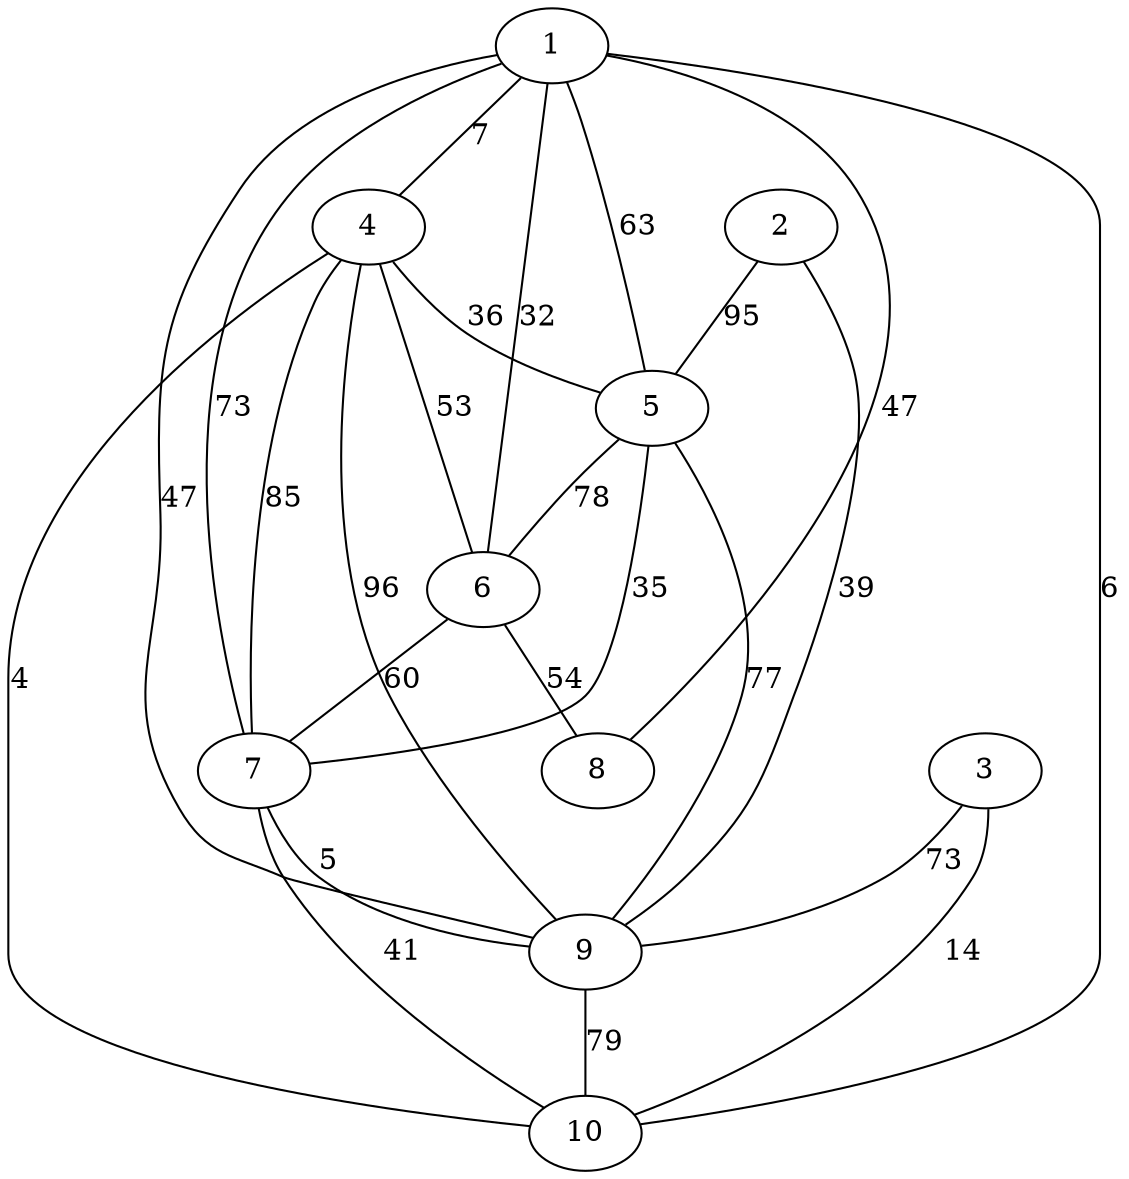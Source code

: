 graph G_1 {
    1;
    2;
    3;
    4;
    5;
    6;
    7;
    8;
    9;
    10;
    1 -- 4 [label="7"];
    1 -- 5 [label="63"];
    1 -- 6 [label="32"];
    1 -- 7 [label="73"];
    1 -- 8 [label="47"];
    1 -- 9 [label="47"];
    1 -- 10 [label="6"];
    2 -- 5 [label="95"];
    2 -- 9 [label="39"];
    3 -- 9 [label="73"];
    3 -- 10 [label="14"];
    4 -- 5 [label="36"];
    4 -- 6 [label="53"];
    4 -- 7 [label="85"];
    4 -- 9 [label="96"];
    4 -- 10 [label="4"];
    5 -- 6 [label="78"];
    5 -- 7 [label="35"];
    5 -- 9 [label="77"];
    6 -- 7 [label="60"];
    6 -- 8 [label="54"];
    7 -- 9 [label="5"];
    7 -- 10 [label="41"];
    9 -- 10 [label="79"];
}